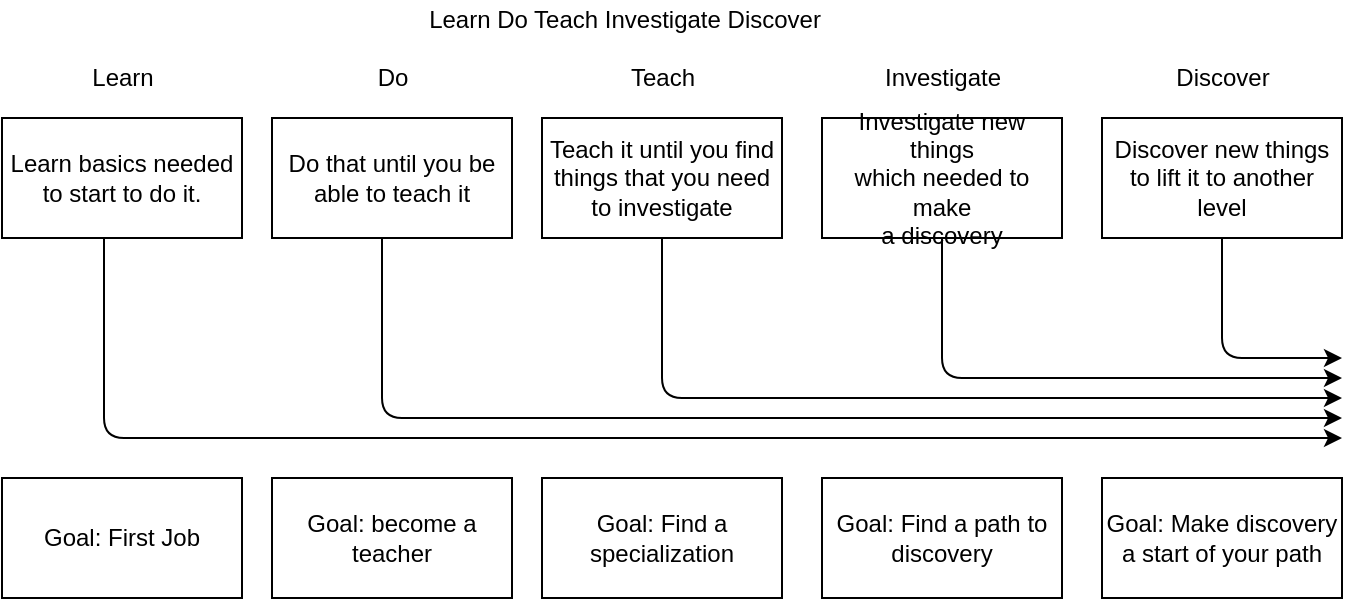 <mxfile version="12.9.5" type="github">
  <diagram id="AWmAm8-LNHxIUhdHW9r_" name="Page-1">
    <mxGraphModel dx="865" dy="479" grid="1" gridSize="10" guides="1" tooltips="1" connect="1" arrows="1" fold="1" page="1" pageScale="1" pageWidth="850" pageHeight="1100" math="0" shadow="0">
      <root>
        <mxCell id="0" />
        <mxCell id="1" parent="0" />
        <mxCell id="ErbidwWF0pk0ownhwt76-1" value="Learn Do Teach Investigate Discover " style="text;html=1;align=center;verticalAlign=middle;resizable=0;points=[];autosize=1;" vertex="1" parent="1">
          <mxGeometry x="236" y="141" width="210" height="20" as="geometry" />
        </mxCell>
        <mxCell id="ErbidwWF0pk0ownhwt76-2" value="Learn basics needed to start to do it. " style="rounded=0;whiteSpace=wrap;html=1;" vertex="1" parent="1">
          <mxGeometry x="30" y="200" width="120" height="60" as="geometry" />
        </mxCell>
        <mxCell id="ErbidwWF0pk0ownhwt76-3" value="Do that until you be able to teach it" style="rounded=0;whiteSpace=wrap;html=1;" vertex="1" parent="1">
          <mxGeometry x="165" y="200" width="120" height="60" as="geometry" />
        </mxCell>
        <mxCell id="ErbidwWF0pk0ownhwt76-4" value="Teach it until you find things that you need to investigate" style="rounded=0;whiteSpace=wrap;html=1;" vertex="1" parent="1">
          <mxGeometry x="300" y="200" width="120" height="60" as="geometry" />
        </mxCell>
        <mxCell id="ErbidwWF0pk0ownhwt76-5" value="&lt;div&gt;Investigate new things&lt;/div&gt;&lt;div&gt;which needed to make&lt;/div&gt;&lt;div&gt;a discovery&lt;br&gt;&lt;/div&gt;" style="rounded=0;whiteSpace=wrap;html=1;" vertex="1" parent="1">
          <mxGeometry x="440" y="200" width="120" height="60" as="geometry" />
        </mxCell>
        <mxCell id="ErbidwWF0pk0ownhwt76-6" value="Discover new things to lift it to another level" style="rounded=0;whiteSpace=wrap;html=1;" vertex="1" parent="1">
          <mxGeometry x="580" y="200" width="120" height="60" as="geometry" />
        </mxCell>
        <mxCell id="ErbidwWF0pk0ownhwt76-7" value="Learn" style="text;html=1;align=center;verticalAlign=middle;resizable=0;points=[];autosize=1;" vertex="1" parent="1">
          <mxGeometry x="65" y="170" width="50" height="20" as="geometry" />
        </mxCell>
        <mxCell id="ErbidwWF0pk0ownhwt76-8" value="Do" style="text;html=1;align=center;verticalAlign=middle;resizable=0;points=[];autosize=1;" vertex="1" parent="1">
          <mxGeometry x="210" y="170" width="30" height="20" as="geometry" />
        </mxCell>
        <mxCell id="ErbidwWF0pk0ownhwt76-9" value="Teach" style="text;html=1;align=center;verticalAlign=middle;resizable=0;points=[];autosize=1;" vertex="1" parent="1">
          <mxGeometry x="335" y="170" width="50" height="20" as="geometry" />
        </mxCell>
        <mxCell id="ErbidwWF0pk0ownhwt76-10" value="Investigate" style="text;html=1;align=center;verticalAlign=middle;resizable=0;points=[];autosize=1;" vertex="1" parent="1">
          <mxGeometry x="465" y="170" width="70" height="20" as="geometry" />
        </mxCell>
        <mxCell id="ErbidwWF0pk0ownhwt76-11" value="Discover" style="text;html=1;align=center;verticalAlign=middle;resizable=0;points=[];autosize=1;" vertex="1" parent="1">
          <mxGeometry x="610" y="170" width="60" height="20" as="geometry" />
        </mxCell>
        <mxCell id="ErbidwWF0pk0ownhwt76-14" value="" style="endArrow=classic;html=1;" edge="1" parent="1">
          <mxGeometry width="50" height="50" relative="1" as="geometry">
            <mxPoint x="81" y="260" as="sourcePoint" />
            <mxPoint x="700" y="360" as="targetPoint" />
            <Array as="points">
              <mxPoint x="81" y="360" />
            </Array>
          </mxGeometry>
        </mxCell>
        <mxCell id="ErbidwWF0pk0ownhwt76-15" value="" style="endArrow=classic;html=1;" edge="1" parent="1">
          <mxGeometry width="50" height="50" relative="1" as="geometry">
            <mxPoint x="220.0" y="260" as="sourcePoint" />
            <mxPoint x="700" y="350" as="targetPoint" />
            <Array as="points">
              <mxPoint x="220" y="350" />
            </Array>
          </mxGeometry>
        </mxCell>
        <mxCell id="ErbidwWF0pk0ownhwt76-16" value="" style="endArrow=classic;html=1;" edge="1" parent="1">
          <mxGeometry width="50" height="50" relative="1" as="geometry">
            <mxPoint x="360" y="260" as="sourcePoint" />
            <mxPoint x="700" y="340" as="targetPoint" />
            <Array as="points">
              <mxPoint x="360" y="340" />
            </Array>
          </mxGeometry>
        </mxCell>
        <mxCell id="ErbidwWF0pk0ownhwt76-17" value="" style="endArrow=classic;html=1;" edge="1" parent="1">
          <mxGeometry width="50" height="50" relative="1" as="geometry">
            <mxPoint x="500" y="260" as="sourcePoint" />
            <mxPoint x="700" y="330" as="targetPoint" />
            <Array as="points">
              <mxPoint x="500" y="330" />
              <mxPoint x="670" y="330" />
            </Array>
          </mxGeometry>
        </mxCell>
        <mxCell id="ErbidwWF0pk0ownhwt76-18" value="" style="endArrow=classic;html=1;" edge="1" parent="1">
          <mxGeometry width="50" height="50" relative="1" as="geometry">
            <mxPoint x="640" y="260" as="sourcePoint" />
            <mxPoint x="700" y="320" as="targetPoint" />
            <Array as="points">
              <mxPoint x="640" y="320" />
            </Array>
          </mxGeometry>
        </mxCell>
        <mxCell id="ErbidwWF0pk0ownhwt76-19" value="Goal: First Job" style="rounded=0;whiteSpace=wrap;html=1;" vertex="1" parent="1">
          <mxGeometry x="30" y="380" width="120" height="60" as="geometry" />
        </mxCell>
        <mxCell id="ErbidwWF0pk0ownhwt76-20" value="Goal: become a teacher" style="rounded=0;whiteSpace=wrap;html=1;" vertex="1" parent="1">
          <mxGeometry x="165" y="380" width="120" height="60" as="geometry" />
        </mxCell>
        <mxCell id="ErbidwWF0pk0ownhwt76-21" value="Goal: Find a specialization" style="rounded=0;whiteSpace=wrap;html=1;" vertex="1" parent="1">
          <mxGeometry x="300" y="380" width="120" height="60" as="geometry" />
        </mxCell>
        <mxCell id="ErbidwWF0pk0ownhwt76-22" value="Goal: Find a path to discovery" style="rounded=0;whiteSpace=wrap;html=1;" vertex="1" parent="1">
          <mxGeometry x="440" y="380" width="120" height="60" as="geometry" />
        </mxCell>
        <mxCell id="ErbidwWF0pk0ownhwt76-23" value="Goal: Make discovery a start of your path" style="rounded=0;whiteSpace=wrap;html=1;" vertex="1" parent="1">
          <mxGeometry x="580" y="380" width="120" height="60" as="geometry" />
        </mxCell>
      </root>
    </mxGraphModel>
  </diagram>
</mxfile>

